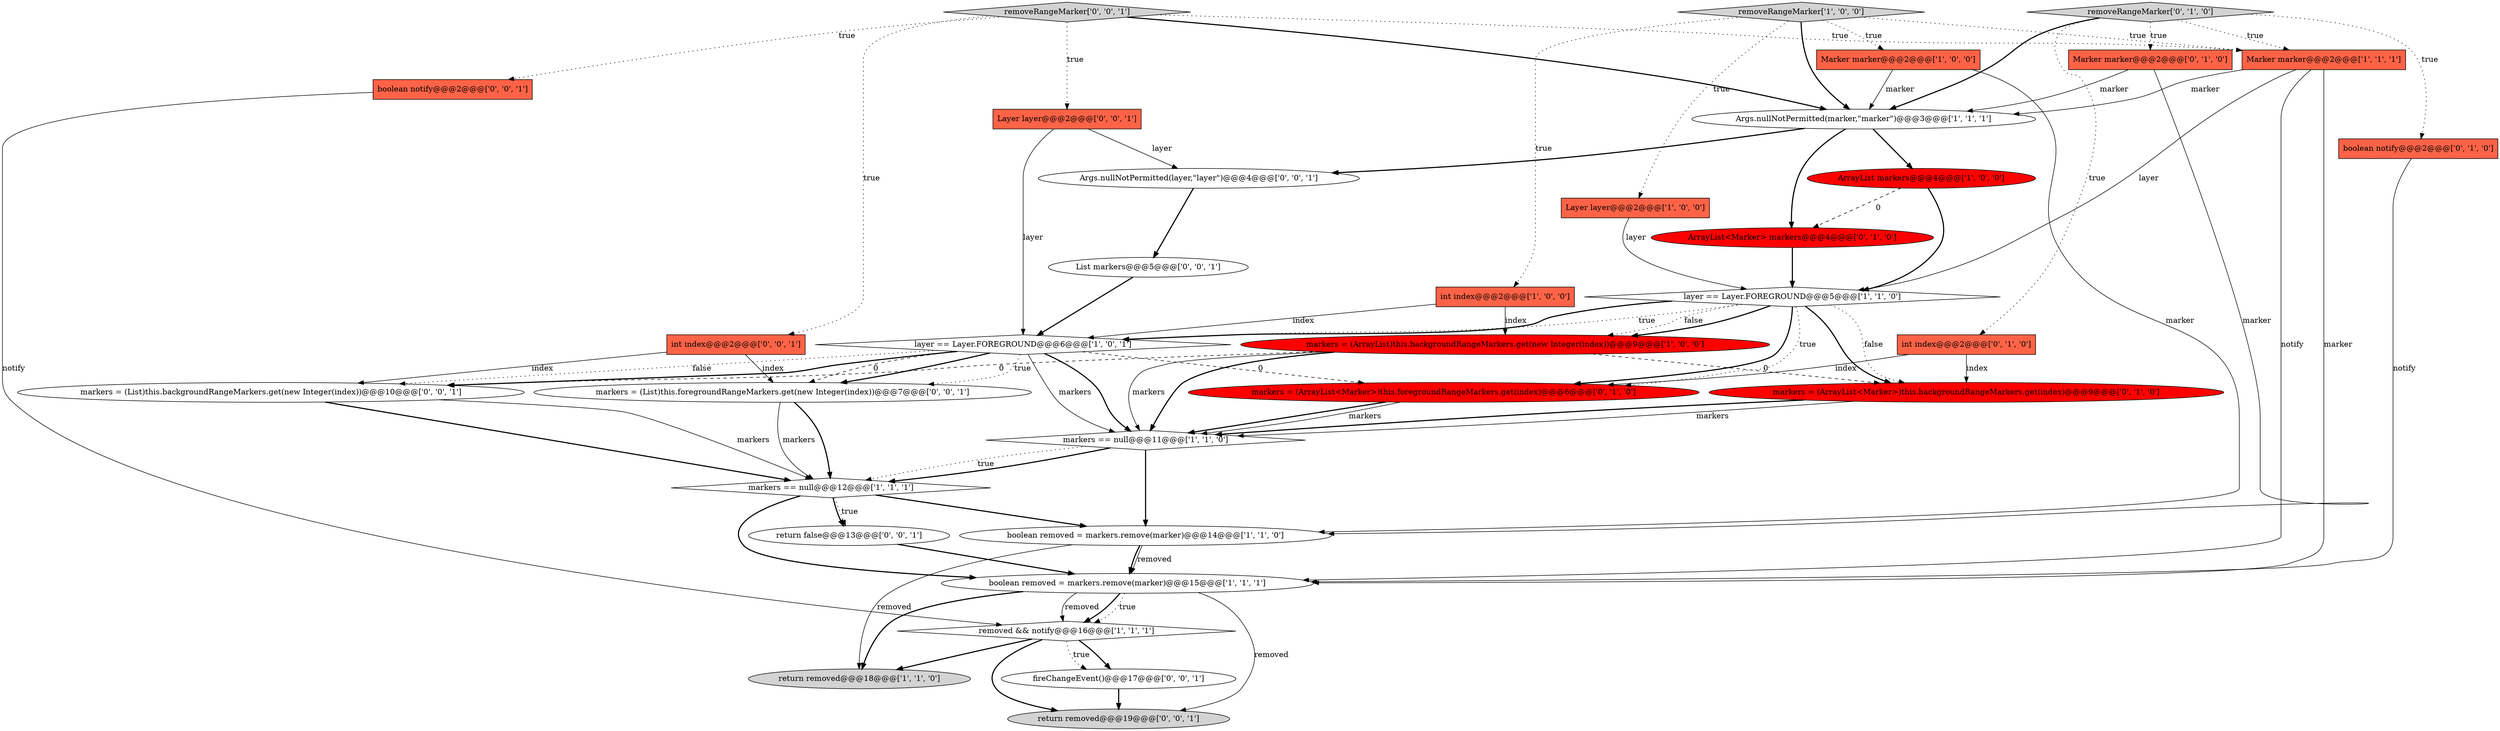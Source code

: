 digraph {
4 [style = filled, label = "markers == null@@@12@@@['1', '1', '1']", fillcolor = white, shape = diamond image = "AAA0AAABBB1BBB"];
0 [style = filled, label = "Args.nullNotPermitted(marker,\"marker\")@@@3@@@['1', '1', '1']", fillcolor = white, shape = ellipse image = "AAA0AAABBB1BBB"];
7 [style = filled, label = "return removed@@@18@@@['1', '1', '0']", fillcolor = lightgray, shape = ellipse image = "AAA0AAABBB1BBB"];
27 [style = filled, label = "Layer layer@@@2@@@['0', '0', '1']", fillcolor = tomato, shape = box image = "AAA0AAABBB3BBB"];
11 [style = filled, label = "Marker marker@@@2@@@['1', '0', '0']", fillcolor = tomato, shape = box image = "AAA0AAABBB1BBB"];
15 [style = filled, label = "layer == Layer.FOREGROUND@@@6@@@['1', '0', '1']", fillcolor = white, shape = diamond image = "AAA0AAABBB1BBB"];
29 [style = filled, label = "markers = (List)this.backgroundRangeMarkers.get(new Integer(index))@@@10@@@['0', '0', '1']", fillcolor = white, shape = ellipse image = "AAA0AAABBB3BBB"];
24 [style = filled, label = "boolean notify@@@2@@@['0', '0', '1']", fillcolor = tomato, shape = box image = "AAA0AAABBB3BBB"];
10 [style = filled, label = "boolean removed = markers.remove(marker)@@@15@@@['1', '1', '1']", fillcolor = white, shape = ellipse image = "AAA0AAABBB1BBB"];
13 [style = filled, label = "Marker marker@@@2@@@['1', '1', '1']", fillcolor = tomato, shape = box image = "AAA0AAABBB1BBB"];
14 [style = filled, label = "removeRangeMarker['1', '0', '0']", fillcolor = lightgray, shape = diamond image = "AAA0AAABBB1BBB"];
16 [style = filled, label = "markers = (ArrayList<Marker>)this.foregroundRangeMarkers.get(index)@@@6@@@['0', '1', '0']", fillcolor = red, shape = ellipse image = "AAA1AAABBB2BBB"];
1 [style = filled, label = "boolean removed = markers.remove(marker)@@@14@@@['1', '1', '0']", fillcolor = white, shape = ellipse image = "AAA0AAABBB1BBB"];
20 [style = filled, label = "markers = (ArrayList<Marker>)this.backgroundRangeMarkers.get(index)@@@9@@@['0', '1', '0']", fillcolor = red, shape = ellipse image = "AAA1AAABBB2BBB"];
3 [style = filled, label = "int index@@@2@@@['1', '0', '0']", fillcolor = tomato, shape = box image = "AAA0AAABBB1BBB"];
26 [style = filled, label = "markers = (List)this.foregroundRangeMarkers.get(new Integer(index))@@@7@@@['0', '0', '1']", fillcolor = white, shape = ellipse image = "AAA0AAABBB3BBB"];
6 [style = filled, label = "ArrayList markers@@@4@@@['1', '0', '0']", fillcolor = red, shape = ellipse image = "AAA1AAABBB1BBB"];
32 [style = filled, label = "List markers@@@5@@@['0', '0', '1']", fillcolor = white, shape = ellipse image = "AAA0AAABBB3BBB"];
17 [style = filled, label = "int index@@@2@@@['0', '1', '0']", fillcolor = tomato, shape = box image = "AAA0AAABBB2BBB"];
12 [style = filled, label = "removed && notify@@@16@@@['1', '1', '1']", fillcolor = white, shape = diamond image = "AAA0AAABBB1BBB"];
33 [style = filled, label = "int index@@@2@@@['0', '0', '1']", fillcolor = tomato, shape = box image = "AAA0AAABBB3BBB"];
19 [style = filled, label = "Marker marker@@@2@@@['0', '1', '0']", fillcolor = tomato, shape = box image = "AAA0AAABBB2BBB"];
21 [style = filled, label = "boolean notify@@@2@@@['0', '1', '0']", fillcolor = tomato, shape = box image = "AAA0AAABBB2BBB"];
25 [style = filled, label = "Args.nullNotPermitted(layer,\"layer\")@@@4@@@['0', '0', '1']", fillcolor = white, shape = ellipse image = "AAA0AAABBB3BBB"];
8 [style = filled, label = "Layer layer@@@2@@@['1', '0', '0']", fillcolor = tomato, shape = box image = "AAA0AAABBB1BBB"];
31 [style = filled, label = "removeRangeMarker['0', '0', '1']", fillcolor = lightgray, shape = diamond image = "AAA0AAABBB3BBB"];
28 [style = filled, label = "fireChangeEvent()@@@17@@@['0', '0', '1']", fillcolor = white, shape = ellipse image = "AAA0AAABBB3BBB"];
5 [style = filled, label = "markers = (ArrayList)this.backgroundRangeMarkers.get(new Integer(index))@@@9@@@['1', '0', '0']", fillcolor = red, shape = ellipse image = "AAA1AAABBB1BBB"];
22 [style = filled, label = "ArrayList<Marker> markers@@@4@@@['0', '1', '0']", fillcolor = red, shape = ellipse image = "AAA1AAABBB2BBB"];
23 [style = filled, label = "return removed@@@19@@@['0', '0', '1']", fillcolor = lightgray, shape = ellipse image = "AAA0AAABBB3BBB"];
2 [style = filled, label = "markers == null@@@11@@@['1', '1', '0']", fillcolor = white, shape = diamond image = "AAA0AAABBB1BBB"];
30 [style = filled, label = "return false@@@13@@@['0', '0', '1']", fillcolor = white, shape = ellipse image = "AAA0AAABBB3BBB"];
9 [style = filled, label = "layer == Layer.FOREGROUND@@@5@@@['1', '1', '0']", fillcolor = white, shape = diamond image = "AAA0AAABBB1BBB"];
18 [style = filled, label = "removeRangeMarker['0', '1', '0']", fillcolor = lightgray, shape = diamond image = "AAA0AAABBB2BBB"];
12->7 [style = bold, label=""];
9->16 [style = bold, label=""];
4->30 [style = dotted, label="true"];
13->10 [style = solid, label="marker"];
0->25 [style = bold, label=""];
10->12 [style = bold, label=""];
15->2 [style = solid, label="markers"];
31->27 [style = dotted, label="true"];
21->10 [style = solid, label="notify"];
9->5 [style = bold, label=""];
20->2 [style = solid, label="markers"];
14->3 [style = dotted, label="true"];
14->11 [style = dotted, label="true"];
9->15 [style = dotted, label="true"];
1->10 [style = solid, label="removed"];
33->29 [style = solid, label="index"];
27->25 [style = solid, label="layer"];
11->0 [style = solid, label="marker"];
18->0 [style = bold, label=""];
5->2 [style = solid, label="markers"];
15->26 [style = dotted, label="true"];
18->13 [style = dotted, label="true"];
3->5 [style = solid, label="index"];
17->16 [style = solid, label="index"];
15->16 [style = dashed, label="0"];
11->1 [style = solid, label="marker"];
12->28 [style = bold, label=""];
22->9 [style = bold, label=""];
1->7 [style = solid, label="removed"];
2->4 [style = bold, label=""];
10->7 [style = bold, label=""];
26->4 [style = bold, label=""];
31->33 [style = dotted, label="true"];
6->22 [style = dashed, label="0"];
5->20 [style = dashed, label="0"];
13->0 [style = solid, label="marker"];
27->15 [style = solid, label="layer"];
9->20 [style = dotted, label="false"];
17->20 [style = solid, label="index"];
30->10 [style = bold, label=""];
15->26 [style = dashed, label="0"];
18->17 [style = dotted, label="true"];
13->9 [style = solid, label="layer"];
15->29 [style = bold, label=""];
19->1 [style = solid, label="marker"];
4->10 [style = bold, label=""];
13->10 [style = solid, label="notify"];
2->1 [style = bold, label=""];
31->0 [style = bold, label=""];
18->19 [style = dotted, label="true"];
18->21 [style = dotted, label="true"];
9->20 [style = bold, label=""];
5->29 [style = dashed, label="0"];
33->26 [style = solid, label="index"];
28->23 [style = bold, label=""];
2->4 [style = dotted, label="true"];
14->8 [style = dotted, label="true"];
3->15 [style = solid, label="index"];
4->1 [style = bold, label=""];
31->13 [style = dotted, label="true"];
9->16 [style = dotted, label="true"];
29->4 [style = solid, label="markers"];
19->0 [style = solid, label="marker"];
15->2 [style = bold, label=""];
29->4 [style = bold, label=""];
10->12 [style = dotted, label="true"];
0->6 [style = bold, label=""];
26->4 [style = solid, label="markers"];
25->32 [style = bold, label=""];
16->2 [style = bold, label=""];
14->13 [style = dotted, label="true"];
15->26 [style = bold, label=""];
12->28 [style = dotted, label="true"];
20->2 [style = bold, label=""];
15->29 [style = dotted, label="false"];
10->23 [style = solid, label="removed"];
5->2 [style = bold, label=""];
4->30 [style = bold, label=""];
14->0 [style = bold, label=""];
9->15 [style = bold, label=""];
0->22 [style = bold, label=""];
32->15 [style = bold, label=""];
9->5 [style = dotted, label="false"];
12->23 [style = bold, label=""];
24->12 [style = solid, label="notify"];
31->24 [style = dotted, label="true"];
6->9 [style = bold, label=""];
1->10 [style = bold, label=""];
10->12 [style = solid, label="removed"];
16->2 [style = solid, label="markers"];
8->9 [style = solid, label="layer"];
}
